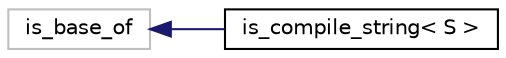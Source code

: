 digraph "Иерархия классов. Графический вид."
{
  edge [fontname="Helvetica",fontsize="10",labelfontname="Helvetica",labelfontsize="10"];
  node [fontname="Helvetica",fontsize="10",shape=record];
  rankdir="LR";
  Node133 [label="is_base_of",height=0.2,width=0.4,color="grey75", fillcolor="white", style="filled"];
  Node133 -> Node0 [dir="back",color="midnightblue",fontsize="10",style="solid",fontname="Helvetica"];
  Node0 [label="is_compile_string\< S \>",height=0.2,width=0.4,color="black", fillcolor="white", style="filled",URL="$structis__compile__string.html"];
}
